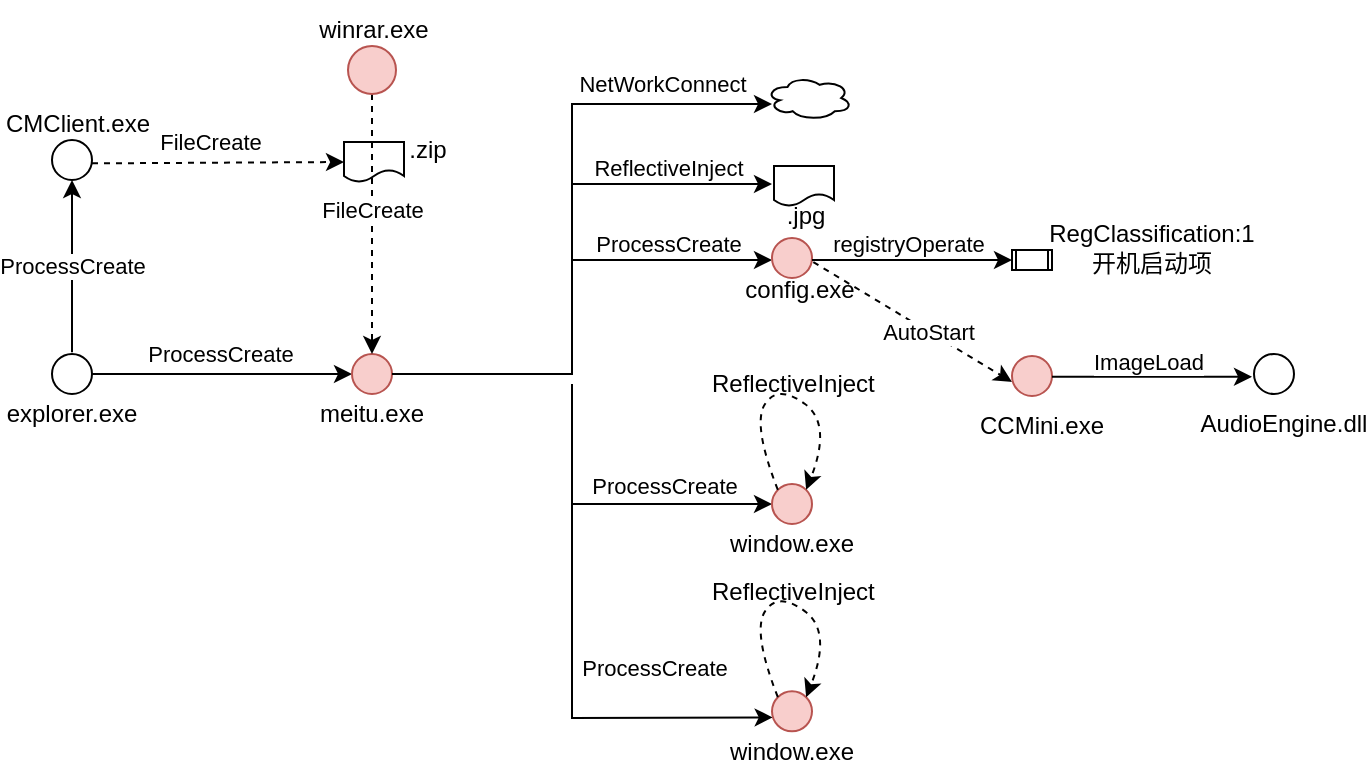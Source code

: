 <mxfile version="24.7.8">
  <diagram name="第 1 页" id="XJoSBAoA7ExluzeK5JhE">
    <mxGraphModel dx="863" dy="381" grid="1" gridSize="10" guides="1" tooltips="1" connect="1" arrows="1" fold="1" page="1" pageScale="1" pageWidth="827" pageHeight="1169" math="0" shadow="0">
      <root>
        <mxCell id="0" />
        <mxCell id="1" parent="0" />
        <mxCell id="cEBeiyXx00uCXnlwp7B7-1" value="" style="ellipse;whiteSpace=wrap;html=1;aspect=fixed;" vertex="1" parent="1">
          <mxGeometry x="140" y="275" width="20" height="20" as="geometry" />
        </mxCell>
        <mxCell id="cEBeiyXx00uCXnlwp7B7-2" value="" style="endArrow=classic;html=1;rounded=0;exitX=1;exitY=0.5;exitDx=0;exitDy=0;" edge="1" parent="1" source="cEBeiyXx00uCXnlwp7B7-1">
          <mxGeometry width="50" height="50" relative="1" as="geometry">
            <mxPoint x="390" y="270" as="sourcePoint" />
            <mxPoint x="290" y="285" as="targetPoint" />
          </mxGeometry>
        </mxCell>
        <mxCell id="cEBeiyXx00uCXnlwp7B7-3" value="ProcessCreate" style="edgeLabel;html=1;align=center;verticalAlign=middle;resizable=0;points=[];" vertex="1" connectable="0" parent="cEBeiyXx00uCXnlwp7B7-2">
          <mxGeometry x="-0.16" y="3" relative="1" as="geometry">
            <mxPoint x="9" y="-7" as="offset" />
          </mxGeometry>
        </mxCell>
        <mxCell id="cEBeiyXx00uCXnlwp7B7-4" value="" style="ellipse;whiteSpace=wrap;html=1;aspect=fixed;fillColor=#f8cecc;strokeColor=#b85450;" vertex="1" parent="1">
          <mxGeometry x="290" y="275" width="20" height="20" as="geometry" />
        </mxCell>
        <mxCell id="cEBeiyXx00uCXnlwp7B7-5" value="" style="endArrow=classic;html=1;rounded=0;entryX=0;entryY=0.5;entryDx=0;entryDy=0;" edge="1" parent="1" target="cEBeiyXx00uCXnlwp7B7-9">
          <mxGeometry width="50" height="50" relative="1" as="geometry">
            <mxPoint x="400" y="290" as="sourcePoint" />
            <mxPoint x="448" y="440" as="targetPoint" />
            <Array as="points">
              <mxPoint x="400" y="350" />
            </Array>
          </mxGeometry>
        </mxCell>
        <mxCell id="cEBeiyXx00uCXnlwp7B7-6" value="ProcessCreate" style="edgeLabel;html=1;align=center;verticalAlign=middle;resizable=0;points=[];" vertex="1" connectable="0" parent="cEBeiyXx00uCXnlwp7B7-5">
          <mxGeometry x="-0.16" y="3" relative="1" as="geometry">
            <mxPoint x="39" y="-6" as="offset" />
          </mxGeometry>
        </mxCell>
        <mxCell id="cEBeiyXx00uCXnlwp7B7-7" value="explorer.exe" style="text;strokeColor=none;align=center;fillColor=none;html=1;verticalAlign=middle;whiteSpace=wrap;rounded=0;" vertex="1" parent="1">
          <mxGeometry x="120" y="290" width="60" height="30" as="geometry" />
        </mxCell>
        <mxCell id="cEBeiyXx00uCXnlwp7B7-8" value="meitu.exe" style="text;strokeColor=none;align=center;fillColor=none;html=1;verticalAlign=middle;whiteSpace=wrap;rounded=0;" vertex="1" parent="1">
          <mxGeometry x="270" y="290" width="60" height="30" as="geometry" />
        </mxCell>
        <mxCell id="cEBeiyXx00uCXnlwp7B7-9" value="" style="ellipse;whiteSpace=wrap;html=1;aspect=fixed;fillColor=#f8cecc;strokeColor=#b85450;" vertex="1" parent="1">
          <mxGeometry x="500" y="340" width="20" height="20" as="geometry" />
        </mxCell>
        <mxCell id="cEBeiyXx00uCXnlwp7B7-12" value="window.exe" style="text;strokeColor=none;align=center;fillColor=none;html=1;verticalAlign=middle;whiteSpace=wrap;rounded=0;" vertex="1" parent="1">
          <mxGeometry x="480" y="355" width="60" height="30" as="geometry" />
        </mxCell>
        <mxCell id="cEBeiyXx00uCXnlwp7B7-19" value="" style="endArrow=classic;html=1;rounded=0;exitX=1;exitY=0.5;exitDx=0;exitDy=0;entryX=0.5;entryY=1;entryDx=0;entryDy=0;" edge="1" parent="1" target="cEBeiyXx00uCXnlwp7B7-21">
          <mxGeometry width="50" height="50" relative="1" as="geometry">
            <mxPoint x="150" y="274.17" as="sourcePoint" />
            <mxPoint x="150" y="190" as="targetPoint" />
          </mxGeometry>
        </mxCell>
        <mxCell id="cEBeiyXx00uCXnlwp7B7-20" value="ProcessCreate" style="edgeLabel;html=1;align=center;verticalAlign=middle;resizable=0;points=[];" vertex="1" connectable="0" parent="cEBeiyXx00uCXnlwp7B7-19">
          <mxGeometry x="-0.16" y="3" relative="1" as="geometry">
            <mxPoint x="3" y="-7" as="offset" />
          </mxGeometry>
        </mxCell>
        <mxCell id="cEBeiyXx00uCXnlwp7B7-21" value="" style="ellipse;whiteSpace=wrap;html=1;aspect=fixed;" vertex="1" parent="1">
          <mxGeometry x="140" y="168" width="20" height="20" as="geometry" />
        </mxCell>
        <mxCell id="cEBeiyXx00uCXnlwp7B7-22" value="CMClient.exe" style="text;strokeColor=none;align=center;fillColor=none;html=1;verticalAlign=middle;whiteSpace=wrap;rounded=0;" vertex="1" parent="1">
          <mxGeometry x="123" y="145" width="60" height="30" as="geometry" />
        </mxCell>
        <mxCell id="cEBeiyXx00uCXnlwp7B7-23" value="" style="endArrow=classic;html=1;rounded=0;exitX=1;exitY=0.5;exitDx=0;exitDy=0;edgeStyle=elbowEdgeStyle;dashed=1;entryX=0;entryY=0.5;entryDx=0;entryDy=0;" edge="1" parent="1" target="cEBeiyXx00uCXnlwp7B7-25">
          <mxGeometry width="50" height="50" relative="1" as="geometry">
            <mxPoint x="160" y="179.58" as="sourcePoint" />
            <mxPoint x="210" y="120" as="targetPoint" />
            <Array as="points">
              <mxPoint x="180" y="180" />
            </Array>
          </mxGeometry>
        </mxCell>
        <mxCell id="cEBeiyXx00uCXnlwp7B7-24" value="FileCreate" style="edgeLabel;html=1;align=center;verticalAlign=middle;resizable=0;points=[];" vertex="1" connectable="0" parent="cEBeiyXx00uCXnlwp7B7-23">
          <mxGeometry x="-0.16" y="3" relative="1" as="geometry">
            <mxPoint x="6" y="-7" as="offset" />
          </mxGeometry>
        </mxCell>
        <mxCell id="cEBeiyXx00uCXnlwp7B7-25" value="" style="shape=document;whiteSpace=wrap;html=1;boundedLbl=1;" vertex="1" parent="1">
          <mxGeometry x="286" y="169" width="30" height="20" as="geometry" />
        </mxCell>
        <mxCell id="cEBeiyXx00uCXnlwp7B7-26" value=".zip" style="text;strokeColor=none;align=center;fillColor=none;html=1;verticalAlign=middle;whiteSpace=wrap;rounded=0;" vertex="1" parent="1">
          <mxGeometry x="298" y="158" width="60" height="30" as="geometry" />
        </mxCell>
        <mxCell id="cEBeiyXx00uCXnlwp7B7-27" value="" style="endArrow=classic;html=1;rounded=0;exitX=0.5;exitY=1;exitDx=0;exitDy=0;edgeStyle=elbowEdgeStyle;dashed=1;entryX=0.5;entryY=0;entryDx=0;entryDy=0;" edge="1" parent="1" source="cEBeiyXx00uCXnlwp7B7-29" target="cEBeiyXx00uCXnlwp7B7-4">
          <mxGeometry width="50" height="50" relative="1" as="geometry">
            <mxPoint x="234.34" y="192.66" as="sourcePoint" />
            <mxPoint x="234" y="271" as="targetPoint" />
            <Array as="points">
              <mxPoint x="300" y="210" />
            </Array>
          </mxGeometry>
        </mxCell>
        <mxCell id="cEBeiyXx00uCXnlwp7B7-28" value="FileCreate" style="edgeLabel;html=1;align=center;verticalAlign=middle;resizable=0;points=[];" vertex="1" connectable="0" parent="cEBeiyXx00uCXnlwp7B7-27">
          <mxGeometry x="-0.16" y="3" relative="1" as="geometry">
            <mxPoint x="-3" y="3" as="offset" />
          </mxGeometry>
        </mxCell>
        <mxCell id="cEBeiyXx00uCXnlwp7B7-29" value="" style="ellipse;whiteSpace=wrap;html=1;aspect=fixed;fillColor=#f8cecc;strokeColor=#b85450;" vertex="1" parent="1">
          <mxGeometry x="288" y="121" width="24" height="24" as="geometry" />
        </mxCell>
        <mxCell id="cEBeiyXx00uCXnlwp7B7-30" value="winrar.exe" style="text;strokeColor=none;align=center;fillColor=none;html=1;verticalAlign=middle;whiteSpace=wrap;rounded=0;" vertex="1" parent="1">
          <mxGeometry x="271" y="98" width="60" height="30" as="geometry" />
        </mxCell>
        <mxCell id="cEBeiyXx00uCXnlwp7B7-33" value="" style="endArrow=classic;html=1;rounded=0;entryX=0.339;entryY=-0.066;entryDx=0;entryDy=0;entryPerimeter=0;" edge="1" parent="1" target="cEBeiyXx00uCXnlwp7B7-97">
          <mxGeometry width="50" height="50" relative="1" as="geometry">
            <mxPoint x="400" y="350" as="sourcePoint" />
            <mxPoint x="500" y="410" as="targetPoint" />
            <Array as="points">
              <mxPoint x="400" y="457" />
            </Array>
          </mxGeometry>
        </mxCell>
        <mxCell id="cEBeiyXx00uCXnlwp7B7-34" value="ProcessCreate" style="edgeLabel;html=1;align=center;verticalAlign=middle;resizable=0;points=[];" vertex="1" connectable="0" parent="cEBeiyXx00uCXnlwp7B7-33">
          <mxGeometry x="-0.16" y="3" relative="1" as="geometry">
            <mxPoint x="38" y="-5" as="offset" />
          </mxGeometry>
        </mxCell>
        <mxCell id="cEBeiyXx00uCXnlwp7B7-48" value="" style="endArrow=classic;html=1;rounded=0;exitX=1;exitY=0.5;exitDx=0;exitDy=0;" edge="1" parent="1" source="cEBeiyXx00uCXnlwp7B7-4">
          <mxGeometry width="50" height="50" relative="1" as="geometry">
            <mxPoint x="430" y="330" as="sourcePoint" />
            <mxPoint x="500" y="150" as="targetPoint" />
            <Array as="points">
              <mxPoint x="400" y="285" />
              <mxPoint x="400" y="150" />
            </Array>
          </mxGeometry>
        </mxCell>
        <mxCell id="cEBeiyXx00uCXnlwp7B7-50" value="NetWorkConnect" style="edgeLabel;html=1;align=center;verticalAlign=middle;resizable=0;points=[];" vertex="1" connectable="0" parent="cEBeiyXx00uCXnlwp7B7-48">
          <mxGeometry x="0.083" y="3" relative="1" as="geometry">
            <mxPoint x="48" y="-59" as="offset" />
          </mxGeometry>
        </mxCell>
        <mxCell id="cEBeiyXx00uCXnlwp7B7-49" value="" style="ellipse;shape=cloud;whiteSpace=wrap;html=1;" vertex="1" parent="1">
          <mxGeometry x="497" y="136" width="43" height="22" as="geometry" />
        </mxCell>
        <mxCell id="cEBeiyXx00uCXnlwp7B7-53" value="" style="endArrow=classic;html=1;rounded=0;" edge="1" parent="1">
          <mxGeometry width="50" height="50" relative="1" as="geometry">
            <mxPoint x="400" y="190" as="sourcePoint" />
            <mxPoint x="500" y="190" as="targetPoint" />
          </mxGeometry>
        </mxCell>
        <mxCell id="cEBeiyXx00uCXnlwp7B7-57" value="ReflectiveInject" style="edgeLabel;html=1;align=center;verticalAlign=middle;resizable=0;points=[];" vertex="1" connectable="0" parent="cEBeiyXx00uCXnlwp7B7-53">
          <mxGeometry x="0.152" y="-2" relative="1" as="geometry">
            <mxPoint x="-10" y="-10" as="offset" />
          </mxGeometry>
        </mxCell>
        <mxCell id="cEBeiyXx00uCXnlwp7B7-55" value="" style="shape=document;whiteSpace=wrap;html=1;boundedLbl=1;" vertex="1" parent="1">
          <mxGeometry x="501" y="181" width="30" height="20" as="geometry" />
        </mxCell>
        <mxCell id="cEBeiyXx00uCXnlwp7B7-56" value=".jpg" style="text;strokeColor=none;align=center;fillColor=none;html=1;verticalAlign=middle;whiteSpace=wrap;rounded=0;" vertex="1" parent="1">
          <mxGeometry x="487" y="191" width="60" height="30" as="geometry" />
        </mxCell>
        <mxCell id="cEBeiyXx00uCXnlwp7B7-58" value="" style="endArrow=classic;html=1;rounded=0;" edge="1" parent="1">
          <mxGeometry width="50" height="50" relative="1" as="geometry">
            <mxPoint x="400" y="228" as="sourcePoint" />
            <mxPoint x="500" y="228" as="targetPoint" />
          </mxGeometry>
        </mxCell>
        <mxCell id="cEBeiyXx00uCXnlwp7B7-59" value="ProcessCreate" style="edgeLabel;html=1;align=center;verticalAlign=middle;resizable=0;points=[];" vertex="1" connectable="0" parent="cEBeiyXx00uCXnlwp7B7-58">
          <mxGeometry x="0.152" y="-2" relative="1" as="geometry">
            <mxPoint x="-10" y="-10" as="offset" />
          </mxGeometry>
        </mxCell>
        <mxCell id="cEBeiyXx00uCXnlwp7B7-61" value="config.exe" style="text;strokeColor=none;align=center;fillColor=none;html=1;verticalAlign=middle;whiteSpace=wrap;rounded=0;" vertex="1" parent="1">
          <mxGeometry x="484" y="228" width="60" height="30" as="geometry" />
        </mxCell>
        <mxCell id="cEBeiyXx00uCXnlwp7B7-62" value="" style="ellipse;whiteSpace=wrap;html=1;aspect=fixed;fillColor=#f8cecc;strokeColor=#b85450;" vertex="1" parent="1">
          <mxGeometry x="500" y="217" width="20" height="20" as="geometry" />
        </mxCell>
        <mxCell id="cEBeiyXx00uCXnlwp7B7-64" value="" style="endArrow=classic;html=1;rounded=0;" edge="1" parent="1">
          <mxGeometry width="50" height="50" relative="1" as="geometry">
            <mxPoint x="520" y="228" as="sourcePoint" />
            <mxPoint x="620" y="228" as="targetPoint" />
          </mxGeometry>
        </mxCell>
        <mxCell id="cEBeiyXx00uCXnlwp7B7-65" value="registryOperate" style="edgeLabel;html=1;align=center;verticalAlign=middle;resizable=0;points=[];" vertex="1" connectable="0" parent="cEBeiyXx00uCXnlwp7B7-64">
          <mxGeometry x="0.152" y="-2" relative="1" as="geometry">
            <mxPoint x="-10" y="-10" as="offset" />
          </mxGeometry>
        </mxCell>
        <mxCell id="cEBeiyXx00uCXnlwp7B7-66" value="RegClassification:1&lt;br&gt;开机启动项" style="text;strokeColor=none;align=center;fillColor=none;html=1;verticalAlign=middle;whiteSpace=wrap;rounded=0;" vertex="1" parent="1">
          <mxGeometry x="652" y="207" width="76" height="30" as="geometry" />
        </mxCell>
        <mxCell id="cEBeiyXx00uCXnlwp7B7-68" value="" style="shape=process;whiteSpace=wrap;html=1;backgroundOutline=1;" vertex="1" parent="1">
          <mxGeometry x="620" y="223" width="20" height="10" as="geometry" />
        </mxCell>
        <mxCell id="cEBeiyXx00uCXnlwp7B7-69" value="" style="endArrow=classic;html=1;rounded=0;exitX=0.611;exitY=0.035;exitDx=0;exitDy=0;exitPerimeter=0;dashed=1;" edge="1" parent="1" source="cEBeiyXx00uCXnlwp7B7-61">
          <mxGeometry width="50" height="50" relative="1" as="geometry">
            <mxPoint x="520" y="289" as="sourcePoint" />
            <mxPoint x="620" y="289" as="targetPoint" />
          </mxGeometry>
        </mxCell>
        <mxCell id="cEBeiyXx00uCXnlwp7B7-70" value="AutoStart" style="edgeLabel;html=1;align=center;verticalAlign=middle;resizable=0;points=[];" vertex="1" connectable="0" parent="cEBeiyXx00uCXnlwp7B7-69">
          <mxGeometry x="0.152" y="-2" relative="1" as="geometry">
            <mxPoint x="1" y="-2" as="offset" />
          </mxGeometry>
        </mxCell>
        <mxCell id="cEBeiyXx00uCXnlwp7B7-71" value="CCMini.exe" style="text;strokeColor=none;align=center;fillColor=none;html=1;verticalAlign=middle;whiteSpace=wrap;rounded=0;" vertex="1" parent="1">
          <mxGeometry x="597" y="296" width="76" height="30" as="geometry" />
        </mxCell>
        <mxCell id="cEBeiyXx00uCXnlwp7B7-73" value="" style="ellipse;whiteSpace=wrap;html=1;aspect=fixed;fillColor=#f8cecc;strokeColor=#b85450;" vertex="1" parent="1">
          <mxGeometry x="620" y="276" width="20" height="20" as="geometry" />
        </mxCell>
        <mxCell id="cEBeiyXx00uCXnlwp7B7-85" value="" style="endArrow=classic;html=1;rounded=0;" edge="1" parent="1">
          <mxGeometry width="50" height="50" relative="1" as="geometry">
            <mxPoint x="640" y="286.43" as="sourcePoint" />
            <mxPoint x="740" y="286.43" as="targetPoint" />
          </mxGeometry>
        </mxCell>
        <mxCell id="cEBeiyXx00uCXnlwp7B7-86" value="ImageLoad" style="edgeLabel;html=1;align=center;verticalAlign=middle;resizable=0;points=[];" vertex="1" connectable="0" parent="cEBeiyXx00uCXnlwp7B7-85">
          <mxGeometry x="0.152" y="-2" relative="1" as="geometry">
            <mxPoint x="-10" y="-10" as="offset" />
          </mxGeometry>
        </mxCell>
        <mxCell id="cEBeiyXx00uCXnlwp7B7-88" value="AudioEngine.dll" style="text;strokeColor=none;align=center;fillColor=none;html=1;verticalAlign=middle;whiteSpace=wrap;rounded=0;" vertex="1" parent="1">
          <mxGeometry x="718" y="295" width="76" height="30" as="geometry" />
        </mxCell>
        <mxCell id="cEBeiyXx00uCXnlwp7B7-89" value="" style="ellipse;whiteSpace=wrap;html=1;aspect=fixed;" vertex="1" parent="1">
          <mxGeometry x="741" y="275" width="20" height="20" as="geometry" />
        </mxCell>
        <mxCell id="cEBeiyXx00uCXnlwp7B7-93" value="" style="curved=1;endArrow=classic;html=1;rounded=0;exitX=0;exitY=0;exitDx=0;exitDy=0;entryX=1;entryY=0;entryDx=0;entryDy=0;dashed=1;" edge="1" parent="1" source="cEBeiyXx00uCXnlwp7B7-9" target="cEBeiyXx00uCXnlwp7B7-9">
          <mxGeometry width="50" height="50" relative="1" as="geometry">
            <mxPoint x="470" y="300" as="sourcePoint" />
            <mxPoint x="520" y="250" as="targetPoint" />
            <Array as="points">
              <mxPoint x="490" y="310" />
              <mxPoint x="503" y="290" />
              <mxPoint x="530" y="310" />
            </Array>
          </mxGeometry>
        </mxCell>
        <mxCell id="cEBeiyXx00uCXnlwp7B7-94" value="ReflectiveInject" style="text;whiteSpace=wrap;" vertex="1" parent="1">
          <mxGeometry x="468" y="276" width="90" height="20" as="geometry" />
        </mxCell>
        <mxCell id="cEBeiyXx00uCXnlwp7B7-96" value="" style="ellipse;whiteSpace=wrap;html=1;aspect=fixed;fillColor=#f8cecc;strokeColor=#b85450;" vertex="1" parent="1">
          <mxGeometry x="500" y="443.67" width="20" height="20" as="geometry" />
        </mxCell>
        <mxCell id="cEBeiyXx00uCXnlwp7B7-97" value="window.exe" style="text;strokeColor=none;align=center;fillColor=none;html=1;verticalAlign=middle;whiteSpace=wrap;rounded=0;" vertex="1" parent="1">
          <mxGeometry x="480" y="458.67" width="60" height="30" as="geometry" />
        </mxCell>
        <mxCell id="cEBeiyXx00uCXnlwp7B7-99" value="" style="curved=1;endArrow=classic;html=1;rounded=0;exitX=0;exitY=0;exitDx=0;exitDy=0;entryX=1;entryY=0;entryDx=0;entryDy=0;dashed=1;" edge="1" parent="1" source="cEBeiyXx00uCXnlwp7B7-96" target="cEBeiyXx00uCXnlwp7B7-96">
          <mxGeometry width="50" height="50" relative="1" as="geometry">
            <mxPoint x="470" y="403.67" as="sourcePoint" />
            <mxPoint x="520" y="353.67" as="targetPoint" />
            <Array as="points">
              <mxPoint x="490" y="413.67" />
              <mxPoint x="503" y="393.67" />
              <mxPoint x="530" y="413.67" />
            </Array>
          </mxGeometry>
        </mxCell>
        <mxCell id="cEBeiyXx00uCXnlwp7B7-100" value="ReflectiveInject" style="text;whiteSpace=wrap;" vertex="1" parent="1">
          <mxGeometry x="468" y="379.67" width="90" height="20" as="geometry" />
        </mxCell>
      </root>
    </mxGraphModel>
  </diagram>
</mxfile>
